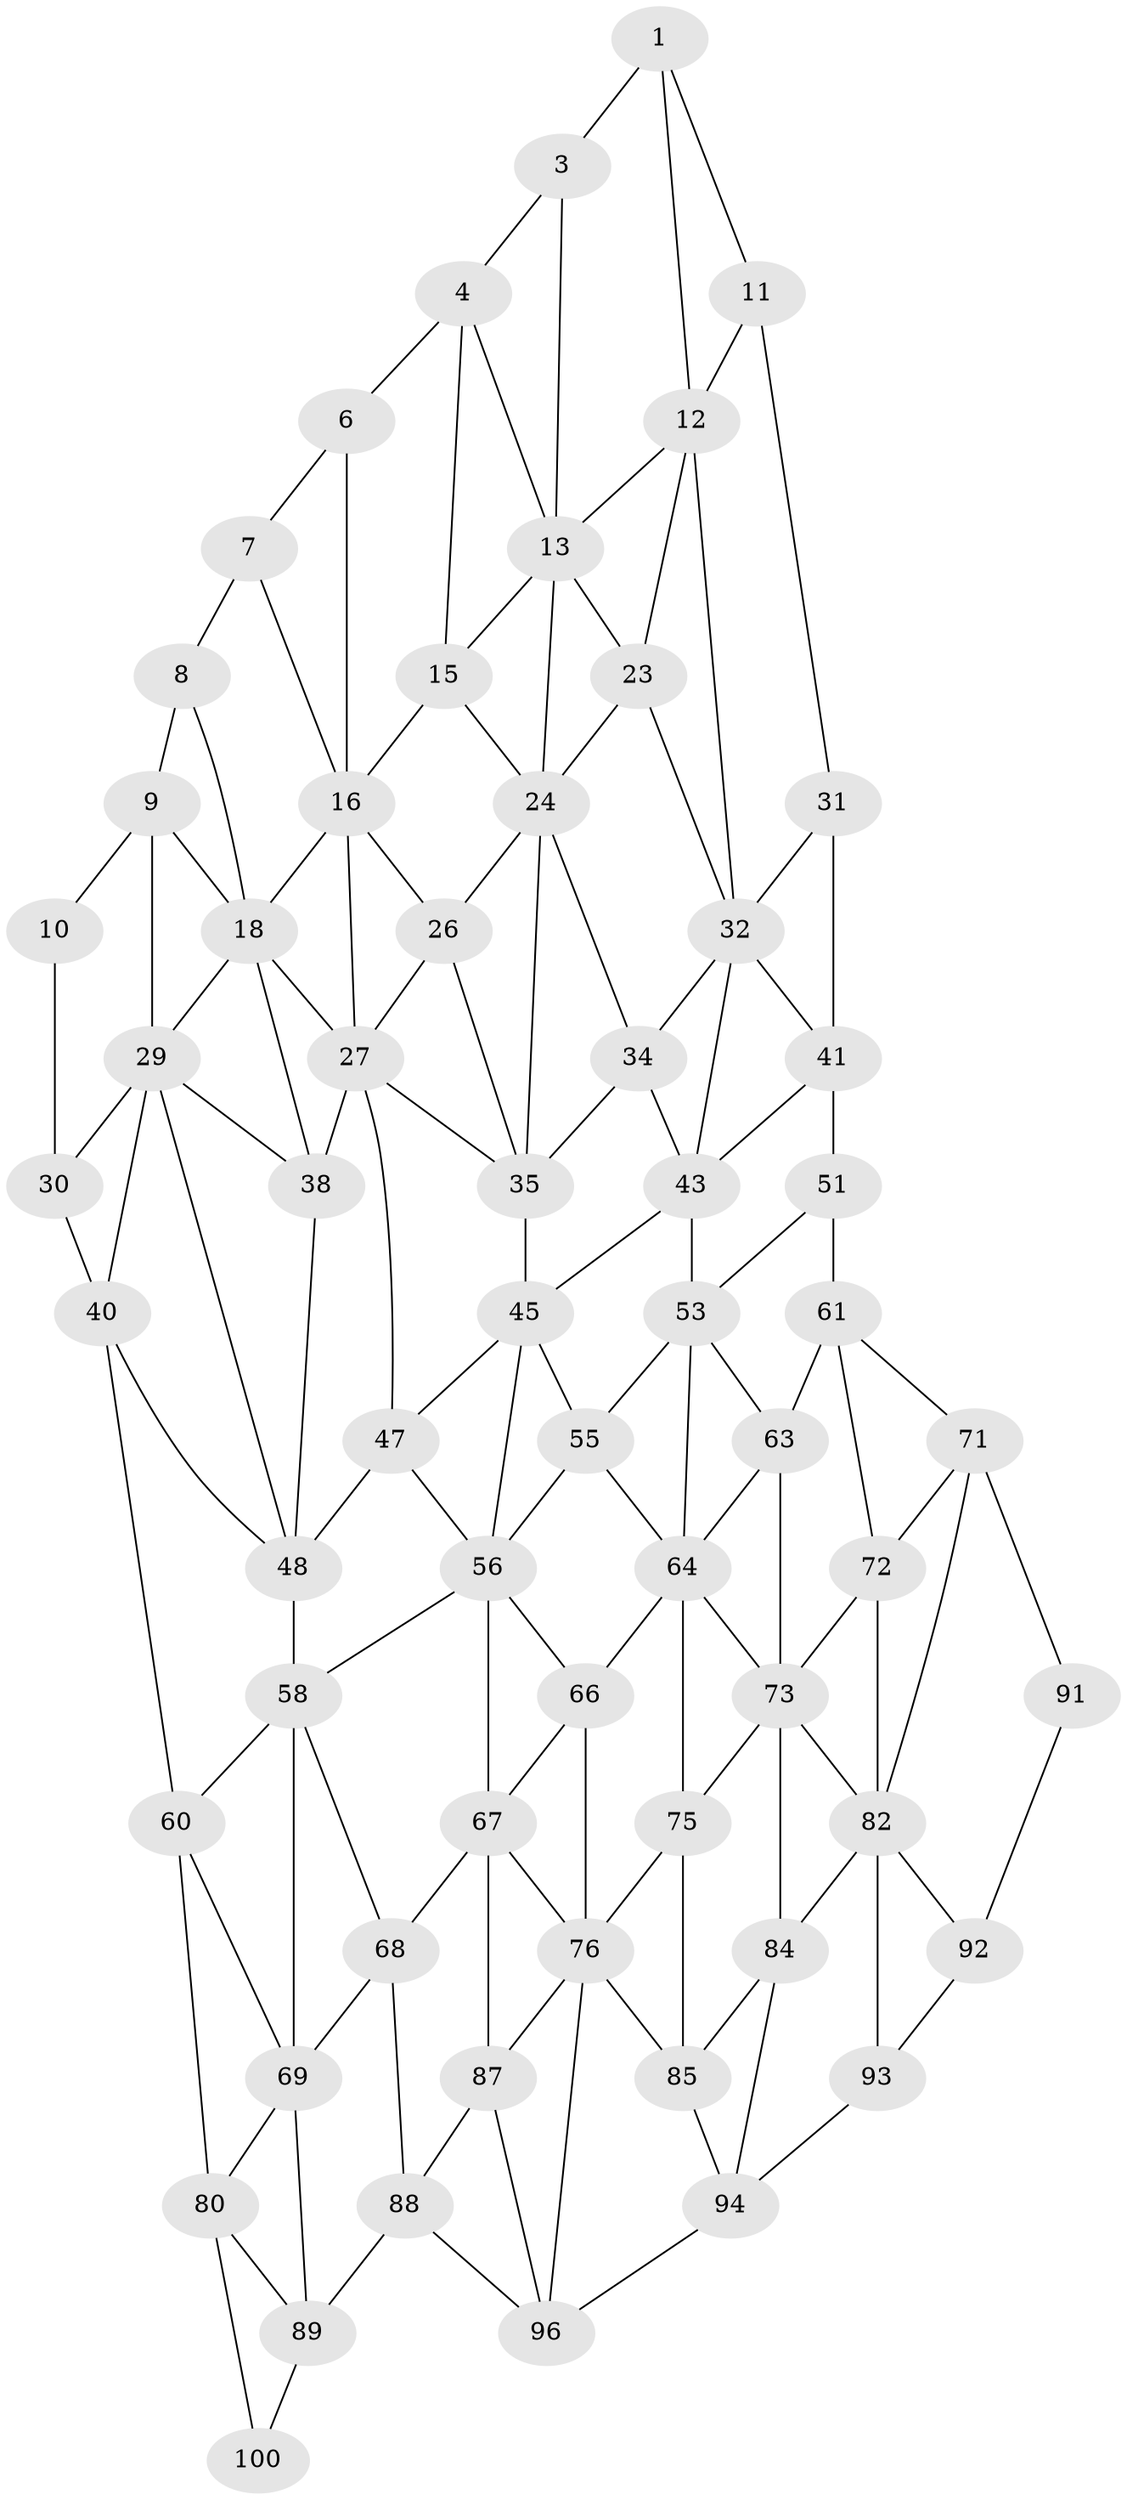 // original degree distribution, {2: 0.04, 3: 0.32, 4: 0.64}
// Generated by graph-tools (version 1.1) at 2025/11/02/21/25 10:11:12]
// undirected, 62 vertices, 132 edges
graph export_dot {
graph [start="1"]
  node [color=gray90,style=filled];
  1 [super="+2"];
  3;
  4 [super="+5"];
  6;
  7;
  8;
  9 [super="+19"];
  10 [super="+20"];
  11 [super="+21"];
  12 [super="+22"];
  13 [super="+14"];
  15;
  16 [super="+17"];
  18 [super="+28"];
  23;
  24 [super="+25"];
  26;
  27 [super="+37"];
  29 [super="+39"];
  30;
  31;
  32 [super="+33"];
  34;
  35 [super="+36"];
  38;
  40 [super="+50"];
  41 [super="+42"];
  43 [super="+44"];
  45 [super="+46"];
  47;
  48 [super="+49"];
  51 [super="+52"];
  53 [super="+54"];
  55;
  56 [super="+57"];
  58 [super="+59"];
  60 [super="+70"];
  61 [super="+62"];
  63;
  64 [super="+65"];
  66;
  67 [super="+77"];
  68 [super="+78"];
  69 [super="+79"];
  71 [super="+81"];
  72;
  73 [super="+74"];
  75;
  76 [super="+86"];
  80 [super="+90"];
  82 [super="+83"];
  84;
  85;
  87;
  88 [super="+98"];
  89 [super="+99"];
  91;
  92;
  93;
  94 [super="+95"];
  96 [super="+97"];
  100;
  1 -- 11;
  1 -- 3;
  1 -- 12;
  3 -- 13;
  3 -- 4;
  4 -- 13;
  4 -- 6;
  4 -- 15;
  6 -- 16;
  6 -- 7;
  7 -- 8;
  7 -- 16;
  8 -- 18;
  8 -- 9;
  9 -- 10 [weight=2];
  9 -- 18;
  9 -- 29;
  10 -- 30;
  11 -- 12 [weight=2];
  11 -- 31;
  12 -- 13;
  12 -- 32;
  12 -- 23;
  13 -- 23;
  13 -- 24;
  13 -- 15;
  15 -- 16;
  15 -- 24;
  16 -- 26;
  16 -- 18;
  16 -- 27;
  18 -- 27;
  18 -- 29;
  18 -- 38;
  23 -- 24;
  23 -- 32;
  24 -- 34;
  24 -- 26;
  24 -- 35;
  26 -- 27;
  26 -- 35;
  27 -- 38;
  27 -- 47;
  27 -- 35;
  29 -- 30;
  29 -- 40;
  29 -- 48;
  29 -- 38;
  30 -- 40;
  31 -- 41;
  31 -- 32;
  32 -- 34;
  32 -- 43;
  32 -- 41;
  34 -- 35;
  34 -- 43;
  35 -- 45 [weight=2];
  38 -- 48;
  40 -- 48;
  40 -- 60;
  41 -- 51 [weight=2];
  41 -- 43;
  43 -- 53 [weight=2];
  43 -- 45;
  45 -- 55;
  45 -- 56;
  45 -- 47;
  47 -- 48;
  47 -- 56;
  48 -- 58 [weight=2];
  51 -- 61 [weight=2];
  51 -- 53;
  53 -- 63;
  53 -- 64;
  53 -- 55;
  55 -- 56;
  55 -- 64;
  56 -- 66;
  56 -- 58;
  56 -- 67;
  58 -- 68;
  58 -- 60;
  58 -- 69;
  60 -- 80;
  60 -- 69;
  61 -- 71;
  61 -- 72;
  61 -- 63;
  63 -- 73;
  63 -- 64;
  64 -- 66;
  64 -- 75;
  64 -- 73;
  66 -- 76;
  66 -- 67;
  67 -- 68 [weight=2];
  67 -- 76;
  67 -- 87;
  68 -- 69 [weight=2];
  68 -- 88;
  69 -- 80;
  69 -- 89;
  71 -- 72;
  71 -- 82;
  71 -- 91;
  72 -- 82;
  72 -- 73;
  73 -- 75;
  73 -- 84;
  73 -- 82;
  75 -- 85;
  75 -- 76;
  76 -- 96;
  76 -- 85;
  76 -- 87;
  80 -- 89;
  80 -- 100;
  82 -- 92;
  82 -- 84;
  82 -- 93;
  84 -- 94;
  84 -- 85;
  85 -- 94;
  87 -- 88;
  87 -- 96;
  88 -- 89 [weight=2];
  88 -- 96;
  89 -- 100;
  91 -- 92;
  92 -- 93;
  93 -- 94;
  94 -- 96;
}
